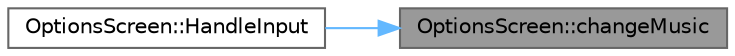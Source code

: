 digraph "OptionsScreen::changeMusic"
{
 // LATEX_PDF_SIZE
  bgcolor="transparent";
  edge [fontname=Helvetica,fontsize=10,labelfontname=Helvetica,labelfontsize=10];
  node [fontname=Helvetica,fontsize=10,shape=box,height=0.2,width=0.4];
  rankdir="RL";
  Node1 [id="Node000001",label="OptionsScreen::changeMusic",height=0.2,width=0.4,color="gray40", fillcolor="grey60", style="filled", fontcolor="black",tooltip="Changes the music on the options screen."];
  Node1 -> Node2 [id="edge1_Node000001_Node000002",dir="back",color="steelblue1",style="solid",tooltip=" "];
  Node2 [id="Node000002",label="OptionsScreen::HandleInput",height=0.2,width=0.4,color="grey40", fillcolor="white", style="filled",URL="$class_options_screen.html#a085a370660d4f7c9cdcf125517d090e7",tooltip="Handles the input for the options screen state."];
}
